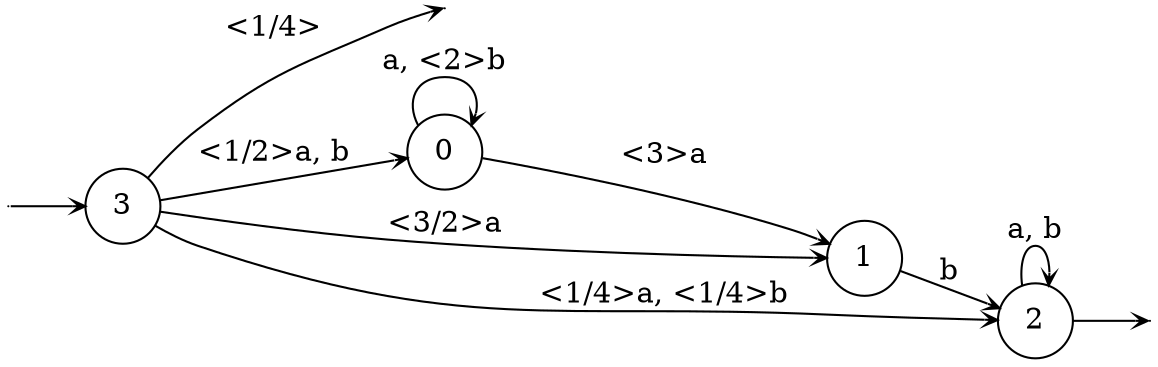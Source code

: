 digraph
{
  vcsn_context = "letterset<char_letters(ab)>, q"
  rankdir = LR
  edge [arrowhead = vee, arrowsize = .6]
  {
    node [shape = point, width = 0]
    I3
    F2
    F3
  }
  {
    node [shape = circle, style = rounded, width = 0.5]
    0
    1
    2
    3
  }
  I3 -> 3
  0 -> 0 [label = "a, <2>b"]
  0 -> 1 [label = "<3>a"]
  1 -> 2 [label = "b"]
  2 -> F2
  2 -> 2 [label = "a, b"]
  3 -> F3 [label = "<1/4>"]
  3 -> 0 [label = "<1/2>a, b"]
  3 -> 1 [label = "<3/2>a"]
  3 -> 2 [label = "<1/4>a, <1/4>b"]
}
